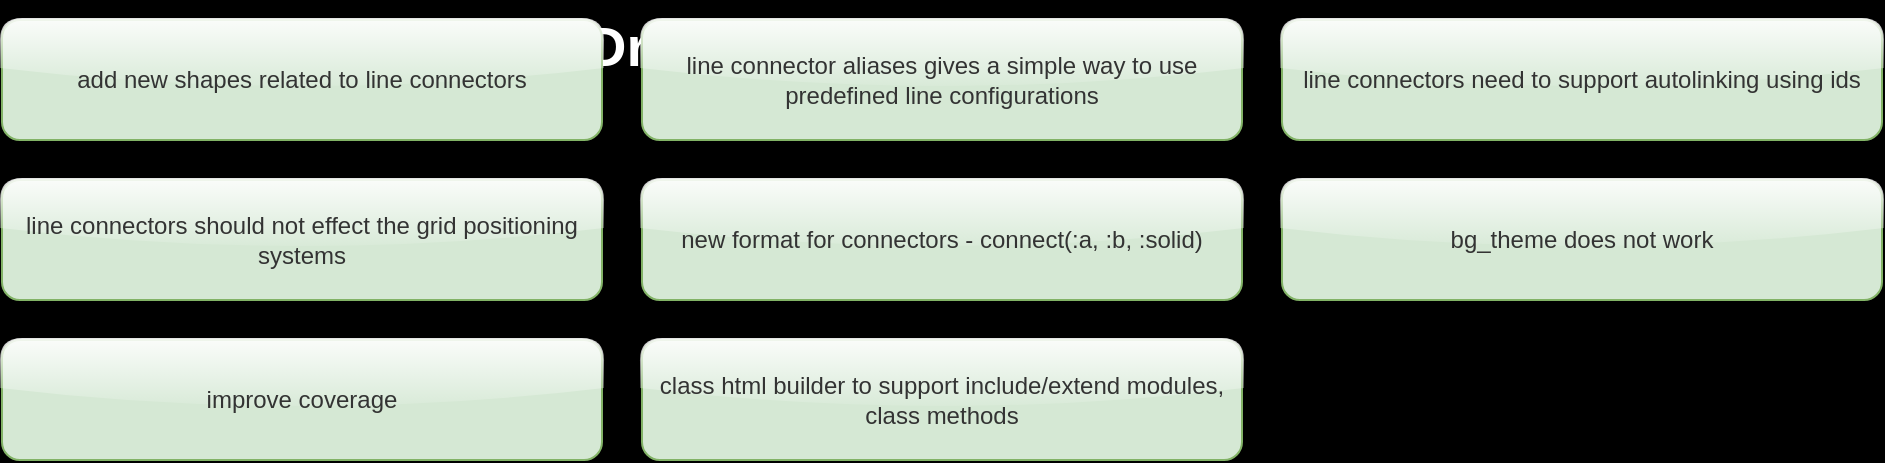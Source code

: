 <mxfile>
  <diagram id="Gtt" name="In progress">
    <mxGraphModel dx="0" dy="0" background="#000000" grid="0" gridSize="10" guides="1" tooltips="1" connect="1" arrows="1" fold="1" page="1" pageScale="1" pageWidth="1169" pageHeight="827" math="0" shadow="0">
      <root>
        <mxCell id="page_root_Gtt" parent="Gtt"/>
        <mxCell id="node_root_Gtt" parent="page_root_Gtt"/>
        <mxCell id="Gtt-1" value="DrawIO DSL" style="whiteSpace=wrap;html=1;rounded=1;glass=1;fontColor=#FFFFFF;text;fontSize=28;fontStyle=1;fillColor=none" vertex="1" parent="node_root_Gtt">
          <mxGeometry x="300" y="0" width="400" height="80" as="geometry"/>
        </mxCell>
        <mxCell id="Gtt-3" value="add new shapes related to line connectors" style="whiteSpace=wrap;html=1;rounded=1;glass=1;fillColor=#d5e8d4;strokeColor=#82b366;fontColor=#333333" vertex="1" parent="node_root_Gtt">
          <mxGeometry x="10" y="10" width="300" height="60" as="geometry"/>
        </mxCell>
        <mxCell id="Gtt-4" value="line connector aliases gives a simple way to use predefined line configurations" style="whiteSpace=wrap;html=1;rounded=1;glass=1;fillColor=#d5e8d4;strokeColor=#82b366;fontColor=#333333" vertex="1" parent="node_root_Gtt">
          <mxGeometry x="330" y="10" width="300" height="60" as="geometry"/>
        </mxCell>
        <mxCell id="Gtt-5" value="line connectors need to support autolinking using ids" style="whiteSpace=wrap;html=1;rounded=1;glass=1;fillColor=#d5e8d4;strokeColor=#82b366;fontColor=#333333" vertex="1" parent="node_root_Gtt">
          <mxGeometry x="650" y="10" width="300" height="60" as="geometry"/>
        </mxCell>
        <mxCell id="Gtt-6" value="line connectors should not effect the grid positioning systems" style="whiteSpace=wrap;html=1;rounded=1;glass=1;fillColor=#d5e8d4;strokeColor=#82b366;fontColor=#333333" vertex="1" parent="node_root_Gtt">
          <mxGeometry x="10" y="90" width="300" height="60" as="geometry"/>
        </mxCell>
        <mxCell id="Gtt-7" value="new format for connectors - connect(:a, :b, :solid)" style="whiteSpace=wrap;html=1;rounded=1;glass=1;fillColor=#d5e8d4;strokeColor=#82b366;fontColor=#333333" vertex="1" parent="node_root_Gtt">
          <mxGeometry x="330" y="90" width="300" height="60" as="geometry"/>
        </mxCell>
        <mxCell id="Gtt-8" value="bg_theme does not work" style="whiteSpace=wrap;html=1;rounded=1;glass=1;fillColor=#d5e8d4;strokeColor=#82b366;fontColor=#333333" vertex="1" parent="node_root_Gtt">
          <mxGeometry x="650" y="90" width="300" height="60" as="geometry"/>
        </mxCell>
        <mxCell id="Gtt-9" value="improve coverage" style="whiteSpace=wrap;html=1;rounded=1;glass=1;fillColor=#d5e8d4;strokeColor=#82b366;fontColor=#333333" vertex="1" parent="node_root_Gtt">
          <mxGeometry x="10" y="170" width="300" height="60" as="geometry"/>
        </mxCell>
        <mxCell id="Gtt-10" value="class html builder to support include/extend modules, class methods" style="whiteSpace=wrap;html=1;rounded=1;glass=1;fillColor=#d5e8d4;strokeColor=#82b366;fontColor=#333333" vertex="1" parent="node_root_Gtt">
          <mxGeometry x="330" y="170" width="300" height="60" as="geometry"/>
        </mxCell>
      </root>
    </mxGraphModel>
  </diagram>
  <diagram id="xKc" name="To Do">
    <mxGraphModel dx="0" dy="0" background="#000000" grid="0" gridSize="10" guides="1" tooltips="1" connect="1" arrows="1" fold="1" page="1" pageScale="1" pageWidth="1169" pageHeight="827" math="0" shadow="0">
      <root>
        <mxCell id="page_root_xKc" parent="xKc"/>
        <mxCell id="node_root_xKc" parent="page_root_xKc"/>
        <mxCell id="xKc-2" value="refactor shapes to use configuration file and split into elements, lines and texts" style="whiteSpace=wrap;html=1;rounded=1;glass=1;fillColor=#dae8fc;strokeColor=#6c8ebf;fontColor=#333333" vertex="1" parent="node_root_xKc">
          <mxGeometry x="10" y="10" width="300" height="60" as="geometry"/>
        </mxCell>
        <mxCell id="xKc-3" value="does x, y, w, h need to be on lines (no for connectors, but other lines?)" style="whiteSpace=wrap;html=1;rounded=1;glass=1;fillColor=#dae8fc;strokeColor=#6c8ebf;fontColor=#333333" vertex="1" parent="node_root_xKc">
          <mxGeometry x="330" y="10" width="300" height="60" as="geometry"/>
        </mxCell>
        <mxCell id="xKc-4" value="update domain model with all the recent architecture changes" style="whiteSpace=wrap;html=1;rounded=1;glass=1;fillColor=#dae8fc;strokeColor=#6c8ebf;fontColor=#333333" vertex="1" parent="node_root_xKc">
          <mxGeometry x="650" y="10" width="300" height="60" as="geometry"/>
        </mxCell>
        <mxCell id="xKc-5" value="replace generated methods for shapes, texts and lines with meta programming" style="whiteSpace=wrap;html=1;rounded=1;glass=1;fillColor=#dae8fc;strokeColor=#6c8ebf;fontColor=#333333" vertex="1" parent="node_root_xKc">
          <mxGeometry x="10" y="90" width="300" height="60" as="geometry"/>
        </mxCell>
        <mxCell id="xKc-6" value="refactor HTML builder to custom GEM or use existing ruby GEM" style="whiteSpace=wrap;html=1;rounded=1;glass=1;fillColor=#dae8fc;strokeColor=#6c8ebf;fontColor=#333333" vertex="1" parent="node_root_xKc">
          <mxGeometry x="330" y="90" width="300" height="60" as="geometry"/>
        </mxCell>
        <mxCell id="xKc-7" value="add page background to theme, use it whenever the theme is set at a diagram/page level" style="whiteSpace=wrap;html=1;rounded=1;glass=1;fillColor=#dae8fc;strokeColor=#6c8ebf;fontColor=#333333" vertex="1" parent="node_root_xKc">
          <mxGeometry x="650" y="90" width="300" height="60" as="geometry"/>
        </mxCell>
        <mxCell id="xKc-8" value="move DrawioDsl::Formatters::Factory::FORMATTERS to resource file" style="whiteSpace=wrap;html=1;rounded=1;glass=1;fillColor=#dae8fc;strokeColor=#6c8ebf;fontColor=#333333" vertex="1" parent="node_root_xKc">
          <mxGeometry x="10" y="170" width="300" height="60" as="geometry"/>
        </mxCell>
        <mxCell id="xKc-9" value="move DrawioDsl::Formatters::StyleBuilder::MAPPINGS to resource file" style="whiteSpace=wrap;html=1;rounded=1;glass=1;fillColor=#dae8fc;strokeColor=#6c8ebf;fontColor=#333333" vertex="1" parent="node_root_xKc">
          <mxGeometry x="330" y="170" width="300" height="60" as="geometry"/>
        </mxCell>
        <mxCell id="xKc-10" value="settings style attributes need to de-duplicate, might be best to utilize the new StyleBuilder class" style="whiteSpace=wrap;html=1;rounded=1;glass=1;fillColor=#dae8fc;strokeColor=#6c8ebf;fontColor=#333333" vertex="1" parent="node_root_xKc">
          <mxGeometry x="650" y="170" width="300" height="60" as="geometry"/>
        </mxCell>
        <mxCell id="xKc-11" value="write SVG directly into other projects" style="whiteSpace=wrap;html=1;rounded=1;glass=1;fillColor=#dae8fc;strokeColor=#6c8ebf;fontColor=#333333" vertex="1" parent="node_root_xKc">
          <mxGeometry x="10" y="250" width="300" height="60" as="geometry"/>
        </mxCell>
        <mxCell id="xKc-12" value="Nodes need to support child nodes" style="whiteSpace=wrap;html=1;rounded=1;glass=1;fillColor=#dae8fc;strokeColor=#6c8ebf;fontColor=#333333" vertex="1" parent="node_root_xKc">
          <mxGeometry x="330" y="250" width="300" height="60" as="geometry"/>
        </mxCell>
        <mxCell id="xKc-13" value="Grid layout does not position itself in relation to the last element" style="whiteSpace=wrap;html=1;rounded=1;glass=1;fillColor=#dae8fc;strokeColor=#6c8ebf;fontColor=#333333" vertex="1" parent="node_root_xKc">
          <mxGeometry x="650" y="250" width="300" height="60" as="geometry"/>
        </mxCell>
        <mxCell id="xKc-14" value="Grid layout should not be affected by connector lines" style="whiteSpace=wrap;html=1;rounded=1;glass=1;fillColor=#dae8fc;strokeColor=#6c8ebf;fontColor=#333333" vertex="1" parent="node_root_xKc">
          <mxGeometry x="10" y="330" width="300" height="60" as="geometry"/>
        </mxCell>
        <mxCell id="xKc-15" value="Grid layout should support flow break (break to next section if less then boundary)" style="whiteSpace=wrap;html=1;rounded=1;glass=1;fillColor=#dae8fc;strokeColor=#6c8ebf;fontColor=#333333" vertex="1" parent="node_root_xKc">
          <mxGeometry x="330" y="330" width="300" height="60" as="geometry"/>
        </mxCell>
        <mxCell id="xKc-16" value="Grid layout should support hard break (break to next section)" style="whiteSpace=wrap;html=1;rounded=1;glass=1;fillColor=#dae8fc;strokeColor=#6c8ebf;fontColor=#333333" vertex="1" parent="node_root_xKc">
          <mxGeometry x="650" y="330" width="300" height="60" as="geometry"/>
        </mxCell>
        <mxCell id="xKc-17" value="Dynamic sized shapes that expand to the size of their text" style="whiteSpace=wrap;html=1;rounded=1;glass=1;fillColor=#dae8fc;strokeColor=#6c8ebf;fontColor=#333333" vertex="1" parent="node_root_xKc">
          <mxGeometry x="10" y="410" width="300" height="60" as="geometry"/>
        </mxCell>
        <mxCell id="xKc-18" value="Control of text padding left, right, top and bottom" style="whiteSpace=wrap;html=1;rounded=1;glass=1;fillColor=#dae8fc;strokeColor=#6c8ebf;fontColor=#333333" vertex="1" parent="node_root_xKc">
          <mxGeometry x="330" y="410" width="300" height="60" as="geometry"/>
        </mxCell>
        <mxCell id="xKc-19" value="Improve the theme control over text-only shapes" style="whiteSpace=wrap;html=1;rounded=1;glass=1;fillColor=#dae8fc;strokeColor=#6c8ebf;fontColor=#333333" vertex="1" parent="node_root_xKc">
          <mxGeometry x="650" y="410" width="300" height="60" as="geometry"/>
        </mxCell>
        <mxCell id="xKc-20" value="x,y settings do not work for shapes within a grid layout" style="whiteSpace=wrap;html=1;rounded=1;glass=1;fillColor=#dae8fc;strokeColor=#6c8ebf;fontColor=#333333" vertex="1" parent="node_root_xKc">
          <mxGeometry x="10" y="490" width="300" height="60" as="geometry"/>
        </mxCell>
        <mxCell id="xKc-21" value="page layout so that you drop elements on and they are positioned correctly, e.g centered, left, right, etc, maybe a grid layout with a wrap of 1 and a width of the page is sufficient" style="whiteSpace=wrap;html=1;rounded=1;glass=1;fillColor=#dae8fc;strokeColor=#6c8ebf;fontColor=#333333" vertex="1" parent="node_root_xKc">
          <mxGeometry x="330" y="490" width="300" height="60" as="geometry"/>
        </mxCell>
      </root>
    </mxGraphModel>
  </diagram>
  <diagram id="OJm" name="Done">
    <mxGraphModel dx="0" dy="0" background="#000000" grid="0" gridSize="10" guides="1" tooltips="1" connect="1" arrows="1" fold="1" page="1" pageScale="1" pageWidth="1169" pageHeight="827" math="0" shadow="0">
      <root>
        <mxCell id="page_root_OJm" parent="OJm"/>
        <mxCell id="node_root_OJm" parent="page_root_OJm"/>
        <mxCell id="OJm-2" value="rename type to key" style="whiteSpace=wrap;html=1;rounded=1;glass=1;fillColor=#f8cecc;strokeColor=#b85450;fontColor=#333333" vertex="1" parent="node_root_OJm">
          <mxGeometry x="10" y="10" width="300" height="60" as="geometry"/>
        </mxCell>
        <mxCell id="OJm-3" value="headings do not appear to be working?" style="whiteSpace=wrap;html=1;rounded=1;glass=1;fillColor=#f8cecc;strokeColor=#b85450;fontColor=#333333" vertex="1" parent="node_root_OJm">
          <mxGeometry x="330" y="10" width="300" height="60" as="geometry"/>
        </mxCell>
        <mxCell id="OJm-4" value="add sample for backgrounds with text on top, add support for favourite backgrounds" style="whiteSpace=wrap;html=1;rounded=1;glass=1;fillColor=#f8cecc;strokeColor=#b85450;fontColor=#333333" vertex="1" parent="node_root_OJm">
          <mxGeometry x="650" y="10" width="300" height="60" as="geometry"/>
        </mxCell>
        <mxCell id="OJm-5" value="add background themes, with foreground text color" style="whiteSpace=wrap;html=1;rounded=1;glass=1;fillColor=#f8cecc;strokeColor=#b85450;fontColor=#333333" vertex="1" parent="node_root_OJm">
          <mxGeometry x="10" y="90" width="300" height="60" as="geometry"/>
        </mxCell>
        <mxCell id="OJm-6" value="refactor shapes configuration so that it reads from custom file" style="whiteSpace=wrap;html=1;rounded=1;glass=1;fillColor=#f8cecc;strokeColor=#b85450;fontColor=#333333" vertex="1" parent="node_root_OJm">
          <mxGeometry x="330" y="90" width="300" height="60" as="geometry"/>
        </mxCell>
        <mxCell id="OJm-7" value="fix :text" style="whiteSpace=wrap;html=1;rounded=1;glass=1;fillColor=#f8cecc;strokeColor=#b85450;fontColor=#333333" vertex="1" parent="node_root_OJm">
          <mxGeometry x="650" y="90" width="300" height="60" as="geometry"/>
        </mxCell>
        <mxCell id="OJm-8" value="configuration for lines" style="whiteSpace=wrap;html=1;rounded=1;glass=1;fillColor=#f8cecc;strokeColor=#b85450;fontColor=#333333" vertex="1" parent="node_root_OJm">
          <mxGeometry x="10" y="170" width="300" height="60" as="geometry"/>
        </mxCell>
        <mxCell id="OJm-9" value="configuration for text" style="whiteSpace=wrap;html=1;rounded=1;glass=1;fillColor=#f8cecc;strokeColor=#b85450;fontColor=#333333" vertex="1" parent="node_root_OJm">
          <mxGeometry x="330" y="170" width="300" height="60" as="geometry"/>
        </mxCell>
        <mxCell id="OJm-10" value="configuration for elements" style="whiteSpace=wrap;html=1;rounded=1;glass=1;fillColor=#f8cecc;strokeColor=#b85450;fontColor=#333333" vertex="1" parent="node_root_OJm">
          <mxGeometry x="650" y="170" width="300" height="60" as="geometry"/>
        </mxCell>
        <mxCell id="OJm-11" value="configuration for line strokes" style="whiteSpace=wrap;html=1;rounded=1;glass=1;fillColor=#f8cecc;strokeColor=#b85450;fontColor=#333333" vertex="1" parent="node_root_OJm">
          <mxGeometry x="10" y="250" width="300" height="60" as="geometry"/>
        </mxCell>
        <mxCell id="OJm-12" value="configuration for connector compass direction" style="whiteSpace=wrap;html=1;rounded=1;glass=1;fillColor=#f8cecc;strokeColor=#b85450;fontColor=#333333" vertex="1" parent="node_root_OJm">
          <mxGeometry x="330" y="250" width="300" height="60" as="geometry"/>
        </mxCell>
        <mxCell id="OJm-13" value="configuration for connector design" style="whiteSpace=wrap;html=1;rounded=1;glass=1;fillColor=#f8cecc;strokeColor=#b85450;fontColor=#333333" vertex="1" parent="node_root_OJm">
          <mxGeometry x="650" y="250" width="300" height="60" as="geometry"/>
        </mxCell>
        <mxCell id="OJm-14" value="configuration for connector arrows" style="whiteSpace=wrap;html=1;rounded=1;glass=1;fillColor=#f8cecc;strokeColor=#b85450;fontColor=#333333" vertex="1" parent="node_root_OJm">
          <mxGeometry x="10" y="330" width="300" height="60" as="geometry"/>
        </mxCell>
        <mxCell id="OJm-15" value="configuration for connector waypoints" style="whiteSpace=wrap;html=1;rounded=1;glass=1;fillColor=#f8cecc;strokeColor=#b85450;fontColor=#333333" vertex="1" parent="node_root_OJm">
          <mxGeometry x="330" y="330" width="300" height="60" as="geometry"/>
        </mxCell>
        <mxCell id="OJm-16" value="export_json will output a diagram in machine readable format" style="whiteSpace=wrap;html=1;rounded=1;glass=1;fillColor=#f8cecc;strokeColor=#b85450;fontColor=#333333" vertex="1" parent="node_root_OJm">
          <mxGeometry x="650" y="330" width="300" height="60" as="geometry"/>
        </mxCell>
        <mxCell id="OJm-17" value="class html formatter to support regular html nodes such as p, h1.. ul, li that are found on the builder" style="whiteSpace=wrap;html=1;rounded=1;glass=1;fillColor=#f8cecc;strokeColor=#b85450;fontColor=#333333" vertex="1" parent="node_root_OJm">
          <mxGeometry x="10" y="410" width="300" height="60" as="geometry"/>
        </mxCell>
        <mxCell id="OJm-18" value="group box, like a regular box but with a top aligned h1 style title" style="whiteSpace=wrap;html=1;rounded=1;glass=1;fillColor=#f8cecc;strokeColor=#b85450;fontColor=#333333" vertex="1" parent="node_root_OJm">
          <mxGeometry x="330" y="410" width="300" height="60" as="geometry"/>
        </mxCell>
        <mxCell id="OJm-19" value="build a domain (class) diagram" style="whiteSpace=wrap;html=1;rounded=1;glass=1;fillColor=#f8cecc;strokeColor=#b85450;fontColor=#333333" vertex="1" parent="node_root_OJm">
          <mxGeometry x="650" y="410" width="300" height="60" as="geometry"/>
        </mxCell>
        <mxCell id="OJm-20" value="build configuration for line strokes %i[dashed dotted dashdot dashdotdot dotdotdot longdash)" style="whiteSpace=wrap;html=1;rounded=1;glass=1;fillColor=#f8cecc;strokeColor=#b85450;fontColor=#333333" vertex="1" parent="node_root_OJm">
          <mxGeometry x="10" y="490" width="300" height="60" as="geometry"/>
        </mxCell>
        <mxCell id="OJm-21" value="build configuration for line compass %i[n ne e se s sw w nw]" style="whiteSpace=wrap;html=1;rounded=1;glass=1;fillColor=#f8cecc;strokeColor=#b85450;fontColor=#333333" vertex="1" parent="node_root_OJm">
          <mxGeometry x="330" y="490" width="300" height="60" as="geometry"/>
        </mxCell>
        <mxCell id="OJm-22" value="build configuration for line shape %i[style1 style2 style3 style4]" style="whiteSpace=wrap;html=1;rounded=1;glass=1;fillColor=#f8cecc;strokeColor=#b85450;fontColor=#333333" vertex="1" parent="node_root_OJm">
          <mxGeometry x="650" y="490" width="300" height="60" as="geometry"/>
        </mxCell>
        <mxCell id="OJm-23" value="build configuration for arrows %i[straight triangle diamond circle cross short default none plain skewed_dash concave er_many er_one er_one_optional er_one_mandatory er_many_optional er_many_mandatory]" style="whiteSpace=wrap;html=1;rounded=1;glass=1;fillColor=#f8cecc;strokeColor=#b85450;fontColor=#333333" vertex="1" parent="node_root_OJm">
          <mxGeometry x="10" y="570" width="300" height="60" as="geometry"/>
        </mxCell>
        <mxCell id="OJm-24" value="refactor the shape-&gt;text_only (boolean) to category (symbol)" style="whiteSpace=wrap;html=1;rounded=1;glass=1;fillColor=#f8cecc;strokeColor=#b85450;fontColor=#333333" vertex="1" parent="node_root_OJm">
          <mxGeometry x="330" y="570" width="300" height="60" as="geometry"/>
        </mxCell>
        <mxCell id="OJm-25" value="ensure that ids are working as expected" style="whiteSpace=wrap;html=1;rounded=1;glass=1;fillColor=#f8cecc;strokeColor=#b85450;fontColor=#333333" vertex="1" parent="node_root_OJm">
          <mxGeometry x="650" y="570" width="300" height="60" as="geometry"/>
        </mxCell>
        <mxCell id="OJm-26" value="alter the initial parameter of all shapes so that it can be an ID, without named attribute" style="whiteSpace=wrap;html=1;rounded=1;glass=1;fillColor=#f8cecc;strokeColor=#b85450;fontColor=#333333" vertex="1" parent="node_root_OJm">
          <mxGeometry x="10" y="650" width="300" height="60" as="geometry"/>
        </mxCell>
        <mxCell id="OJm-27" value="move project-plan files" style="whiteSpace=wrap;html=1;rounded=1;glass=1;fillColor=#f8cecc;strokeColor=#b85450;fontColor=#333333" vertex="1" parent="node_root_OJm">
          <mxGeometry x="330" y="650" width="300" height="60" as="geometry"/>
        </mxCell>
        <mxCell id="OJm-28" value="alter configure_shape so it sets the default shape key and use that for selecting the default HTML formatter" style="whiteSpace=wrap;html=1;rounded=1;glass=1;fillColor=#f8cecc;strokeColor=#b85450;fontColor=#333333" vertex="1" parent="node_root_OJm">
          <mxGeometry x="650" y="650" width="300" height="60" as="geometry"/>
        </mxCell>
        <mxCell id="OJm-29" value="add todo shape to simplify project plan drawing" style="whiteSpace=wrap;html=1;rounded=1;glass=1;fillColor=#f8cecc;strokeColor=#b85450;fontColor=#333333" vertex="1" parent="node_root_OJm">
          <mxGeometry x="10" y="730" width="300" height="60" as="geometry"/>
        </mxCell>
        <mxCell id="OJm-30" value="introduce .value property to shape and let it use either formatted HTML or plain text title" style="whiteSpace=wrap;html=1;rounded=1;glass=1;fillColor=#f8cecc;strokeColor=#b85450;fontColor=#333333" vertex="1" parent="node_root_OJm">
          <mxGeometry x="330" y="730" width="300" height="60" as="geometry"/>
        </mxCell>
        <mxCell id="OJm-31" value="formatter DSL that can render HTML directly into the value property" style="whiteSpace=wrap;html=1;rounded=1;glass=1;fillColor=#f8cecc;strokeColor=#b85450;fontColor=#333333" vertex="1" parent="node_root_OJm">
          <mxGeometry x="650" y="730" width="300" height="60" as="geometry"/>
        </mxCell>
        <mxCell id="OJm-32" value="formatter DSL for class and interface generation" style="whiteSpace=wrap;html=1;rounded=1;glass=1;fillColor=#f8cecc;strokeColor=#b85450;fontColor=#333333" vertex="1" parent="node_root_OJm">
          <mxGeometry x="10" y="810" width="300" height="60" as="geometry"/>
        </mxCell>
        <mxCell id="OJm-33" value="generate extension based graphics based on drawio extensions.js" style="whiteSpace=wrap;html=1;rounded=1;glass=1;fillColor=#f8cecc;strokeColor=#b85450;fontColor=#333333" vertex="1" parent="node_root_OJm">
          <mxGeometry x="330" y="810" width="300" height="60" as="geometry"/>
        </mxCell>
        <mxCell id="OJm-34" value="active? flag on page defaulting to true. set to false to exclude page from diagram." style="whiteSpace=wrap;html=1;rounded=1;glass=1;fillColor=#f8cecc;strokeColor=#b85450;fontColor=#333333" vertex="1" parent="node_root_OJm">
          <mxGeometry x="650" y="810" width="300" height="60" as="geometry"/>
        </mxCell>
        <mxCell id="OJm-35" value="first level child nodes need to hang of node 1" style="whiteSpace=wrap;html=1;rounded=1;glass=1;fillColor=#f8cecc;strokeColor=#b85450;fontColor=#333333" vertex="1" parent="node_root_OJm">
          <mxGeometry x="10" y="890" width="300" height="60" as="geometry"/>
        </mxCell>
        <mxCell id="OJm-36" value="node has child nodes and add_node will set a nodes parent" style="whiteSpace=wrap;html=1;rounded=1;glass=1;fillColor=#f8cecc;strokeColor=#b85450;fontColor=#333333" vertex="1" parent="node_root_OJm">
          <mxGeometry x="330" y="890" width="300" height="60" as="geometry"/>
        </mxCell>
        <mxCell id="OJm-37" value="nodes can belong to a parent node, the top level node responds with truthy to root?" style="whiteSpace=wrap;html=1;rounded=1;glass=1;fillColor=#f8cecc;strokeColor=#b85450;fontColor=#333333" vertex="1" parent="node_root_OJm">
          <mxGeometry x="650" y="890" width="300" height="60" as="geometry"/>
        </mxCell>
        <mxCell id="OJm-38" value="add sample diagram for the github readme file" style="whiteSpace=wrap;html=1;rounded=1;glass=1;fillColor=#f8cecc;strokeColor=#b85450;fontColor=#333333" vertex="1" parent="node_root_OJm">
          <mxGeometry x="10" y="970" width="300" height="60" as="geometry"/>
        </mxCell>
        <mxCell id="OJm-39" value="write samples into docs folder and display in readme" style="whiteSpace=wrap;html=1;rounded=1;glass=1;fillColor=#f8cecc;strokeColor=#b85450;fontColor=#333333" vertex="1" parent="node_root_OJm">
          <mxGeometry x="330" y="970" width="300" height="60" as="geometry"/>
        </mxCell>
        <mxCell id="OJm-40" value="add export as .PNG, needs to take a page number as the PNG will not support multiple pages" style="whiteSpace=wrap;html=1;rounded=1;glass=1;fillColor=#f8cecc;strokeColor=#b85450;fontColor=#333333" vertex="1" parent="node_root_OJm">
          <mxGeometry x="650" y="970" width="300" height="60" as="geometry"/>
        </mxCell>
        <mxCell id="OJm-41" value="add export as .SVG, needs to take a page number as the SVG will not support multiple pages" style="whiteSpace=wrap;html=1;rounded=1;glass=1;fillColor=#f8cecc;strokeColor=#b85450;fontColor=#333333" vertex="1" parent="node_root_OJm">
          <mxGeometry x="10" y="1050" width="300" height="60" as="geometry"/>
        </mxCell>
        <mxCell id="OJm-42" value="add save as .drawio" style="whiteSpace=wrap;html=1;rounded=1;glass=1;fillColor=#f8cecc;strokeColor=#b85450;fontColor=#333333" vertex="1" parent="node_root_OJm">
          <mxGeometry x="330" y="1050" width="300" height="60" as="geometry"/>
        </mxCell>
      </root>
    </mxGraphModel>
  </diagram>
</mxfile>
